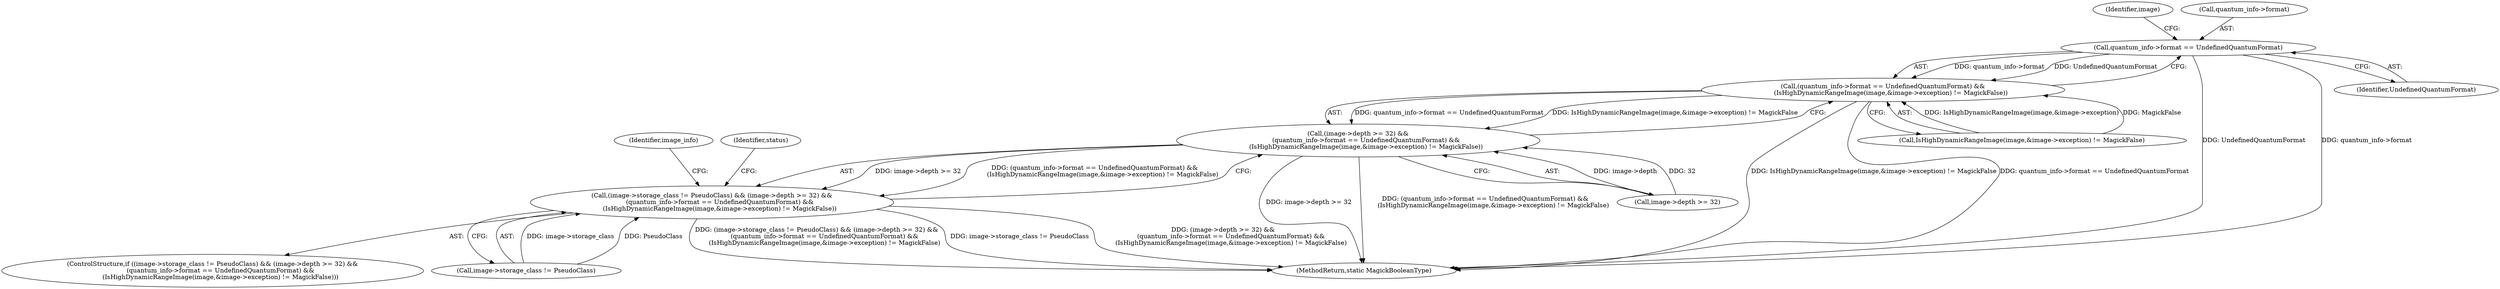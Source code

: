 digraph "0_ImageMagick_f983dcdf9c178e0cbc49608a78713c5669aa1bb5@pointer" {
"1000422" [label="(Call,quantum_info->format == UndefinedQuantumFormat)"];
"1000421" [label="(Call,(quantum_info->format == UndefinedQuantumFormat) &&\n        (IsHighDynamicRangeImage(image,&image->exception) != MagickFalse))"];
"1000415" [label="(Call,(image->depth >= 32) &&\n        (quantum_info->format == UndefinedQuantumFormat) &&\n        (IsHighDynamicRangeImage(image,&image->exception) != MagickFalse))"];
"1000409" [label="(Call,(image->storage_class != PseudoClass) && (image->depth >= 32) &&\n        (quantum_info->format == UndefinedQuantumFormat) &&\n        (IsHighDynamicRangeImage(image,&image->exception) != MagickFalse))"];
"1000422" [label="(Call,quantum_info->format == UndefinedQuantumFormat)"];
"1002800" [label="(MethodReturn,static MagickBooleanType)"];
"1000421" [label="(Call,(quantum_info->format == UndefinedQuantumFormat) &&\n        (IsHighDynamicRangeImage(image,&image->exception) != MagickFalse))"];
"1000408" [label="(ControlStructure,if ((image->storage_class != PseudoClass) && (image->depth >= 32) &&\n        (quantum_info->format == UndefinedQuantumFormat) &&\n        (IsHighDynamicRangeImage(image,&image->exception) != MagickFalse)))"];
"1000429" [label="(Identifier,image)"];
"1000415" [label="(Call,(image->depth >= 32) &&\n        (quantum_info->format == UndefinedQuantumFormat) &&\n        (IsHighDynamicRangeImage(image,&image->exception) != MagickFalse))"];
"1000454" [label="(Identifier,image_info)"];
"1000410" [label="(Call,image->storage_class != PseudoClass)"];
"1000427" [label="(Call,IsHighDynamicRangeImage(image,&image->exception) != MagickFalse)"];
"1000416" [label="(Call,image->depth >= 32)"];
"1000409" [label="(Call,(image->storage_class != PseudoClass) && (image->depth >= 32) &&\n        (quantum_info->format == UndefinedQuantumFormat) &&\n        (IsHighDynamicRangeImage(image,&image->exception) != MagickFalse))"];
"1000423" [label="(Call,quantum_info->format)"];
"1000426" [label="(Identifier,UndefinedQuantumFormat)"];
"1000437" [label="(Identifier,status)"];
"1000422" -> "1000421"  [label="AST: "];
"1000422" -> "1000426"  [label="CFG: "];
"1000423" -> "1000422"  [label="AST: "];
"1000426" -> "1000422"  [label="AST: "];
"1000429" -> "1000422"  [label="CFG: "];
"1000421" -> "1000422"  [label="CFG: "];
"1000422" -> "1002800"  [label="DDG: UndefinedQuantumFormat"];
"1000422" -> "1002800"  [label="DDG: quantum_info->format"];
"1000422" -> "1000421"  [label="DDG: quantum_info->format"];
"1000422" -> "1000421"  [label="DDG: UndefinedQuantumFormat"];
"1000421" -> "1000415"  [label="AST: "];
"1000421" -> "1000427"  [label="CFG: "];
"1000427" -> "1000421"  [label="AST: "];
"1000415" -> "1000421"  [label="CFG: "];
"1000421" -> "1002800"  [label="DDG: IsHighDynamicRangeImage(image,&image->exception) != MagickFalse"];
"1000421" -> "1002800"  [label="DDG: quantum_info->format == UndefinedQuantumFormat"];
"1000421" -> "1000415"  [label="DDG: quantum_info->format == UndefinedQuantumFormat"];
"1000421" -> "1000415"  [label="DDG: IsHighDynamicRangeImage(image,&image->exception) != MagickFalse"];
"1000427" -> "1000421"  [label="DDG: IsHighDynamicRangeImage(image,&image->exception)"];
"1000427" -> "1000421"  [label="DDG: MagickFalse"];
"1000415" -> "1000409"  [label="AST: "];
"1000415" -> "1000416"  [label="CFG: "];
"1000416" -> "1000415"  [label="AST: "];
"1000409" -> "1000415"  [label="CFG: "];
"1000415" -> "1002800"  [label="DDG: image->depth >= 32"];
"1000415" -> "1002800"  [label="DDG: (quantum_info->format == UndefinedQuantumFormat) &&\n        (IsHighDynamicRangeImage(image,&image->exception) != MagickFalse)"];
"1000415" -> "1000409"  [label="DDG: image->depth >= 32"];
"1000415" -> "1000409"  [label="DDG: (quantum_info->format == UndefinedQuantumFormat) &&\n        (IsHighDynamicRangeImage(image,&image->exception) != MagickFalse)"];
"1000416" -> "1000415"  [label="DDG: image->depth"];
"1000416" -> "1000415"  [label="DDG: 32"];
"1000409" -> "1000408"  [label="AST: "];
"1000409" -> "1000410"  [label="CFG: "];
"1000410" -> "1000409"  [label="AST: "];
"1000437" -> "1000409"  [label="CFG: "];
"1000454" -> "1000409"  [label="CFG: "];
"1000409" -> "1002800"  [label="DDG: (image->storage_class != PseudoClass) && (image->depth >= 32) &&\n        (quantum_info->format == UndefinedQuantumFormat) &&\n        (IsHighDynamicRangeImage(image,&image->exception) != MagickFalse)"];
"1000409" -> "1002800"  [label="DDG: image->storage_class != PseudoClass"];
"1000409" -> "1002800"  [label="DDG: (image->depth >= 32) &&\n        (quantum_info->format == UndefinedQuantumFormat) &&\n        (IsHighDynamicRangeImage(image,&image->exception) != MagickFalse)"];
"1000410" -> "1000409"  [label="DDG: image->storage_class"];
"1000410" -> "1000409"  [label="DDG: PseudoClass"];
}
